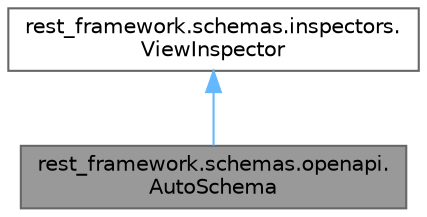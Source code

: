 digraph "rest_framework.schemas.openapi.AutoSchema"
{
 // LATEX_PDF_SIZE
  bgcolor="transparent";
  edge [fontname=Helvetica,fontsize=10,labelfontname=Helvetica,labelfontsize=10];
  node [fontname=Helvetica,fontsize=10,shape=box,height=0.2,width=0.4];
  Node1 [id="Node000001",label="rest_framework.schemas.openapi.\lAutoSchema",height=0.2,width=0.4,color="gray40", fillcolor="grey60", style="filled", fontcolor="black",tooltip=" "];
  Node2 -> Node1 [id="edge2_Node000001_Node000002",dir="back",color="steelblue1",style="solid",tooltip=" "];
  Node2 [id="Node000002",label="rest_framework.schemas.inspectors.\lViewInspector",height=0.2,width=0.4,color="gray40", fillcolor="white", style="filled",URL="$classrest__framework_1_1schemas_1_1inspectors_1_1ViewInspector.html",tooltip=" "];
}
